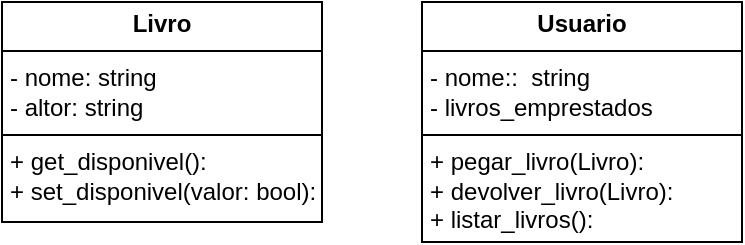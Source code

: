 <mxfile version="28.1.2">
  <diagram name="Página-1" id="f6yuGpul3lNKS2zGodE7">
    <mxGraphModel dx="286" dy="171" grid="1" gridSize="10" guides="1" tooltips="1" connect="1" arrows="1" fold="1" page="1" pageScale="1" pageWidth="827" pageHeight="1169" math="0" shadow="0">
      <root>
        <mxCell id="0" />
        <mxCell id="1" parent="0" />
        <mxCell id="lsuO8QPnTOSOy4T22SuT-1" value="&lt;p style=&quot;margin:0px;margin-top:4px;text-align:center;&quot;&gt;&lt;b&gt;Livro&lt;/b&gt;&lt;/p&gt;&lt;hr size=&quot;1&quot; style=&quot;border-style:solid;&quot;&gt;&lt;p style=&quot;margin:0px;margin-left:4px;&quot;&gt;- nome: string&lt;/p&gt;&lt;p style=&quot;margin:0px;margin-left:4px;&quot;&gt;- altor: string&lt;/p&gt;&lt;hr size=&quot;1&quot; style=&quot;border-style:solid;&quot;&gt;&lt;p style=&quot;margin:0px;margin-left:4px;&quot;&gt;+ get_disponivel():&amp;nbsp;&lt;/p&gt;&lt;p style=&quot;margin:0px;margin-left:4px;&quot;&gt;+ set_disponivel(valor: bool):&lt;/p&gt;" style="verticalAlign=top;align=left;overflow=fill;html=1;whiteSpace=wrap;" vertex="1" parent="1">
          <mxGeometry x="250" y="150" width="160" height="110" as="geometry" />
        </mxCell>
        <mxCell id="lsuO8QPnTOSOy4T22SuT-2" value="&lt;p style=&quot;margin:0px;margin-top:4px;text-align:center;&quot;&gt;&lt;b&gt;Usuario&lt;/b&gt;&lt;/p&gt;&lt;hr size=&quot;1&quot; style=&quot;border-style:solid;&quot;&gt;&lt;p style=&quot;margin:0px;margin-left:4px;&quot;&gt;- nome::&amp;nbsp; string&lt;/p&gt;&lt;p style=&quot;margin:0px;margin-left:4px;&quot;&gt;- livros_emprestados&lt;/p&gt;&lt;hr size=&quot;1&quot; style=&quot;border-style:solid;&quot;&gt;&lt;p style=&quot;margin:0px;margin-left:4px;&quot;&gt;+ pegar_livro(Livro):&lt;/p&gt;&lt;p style=&quot;margin:0px;margin-left:4px;&quot;&gt;+ devolver_livro(Livro):&lt;/p&gt;&lt;p style=&quot;margin:0px;margin-left:4px;&quot;&gt;+ listar_livros():&lt;/p&gt;" style="verticalAlign=top;align=left;overflow=fill;html=1;whiteSpace=wrap;" vertex="1" parent="1">
          <mxGeometry x="460" y="150" width="160" height="120" as="geometry" />
        </mxCell>
      </root>
    </mxGraphModel>
  </diagram>
</mxfile>
